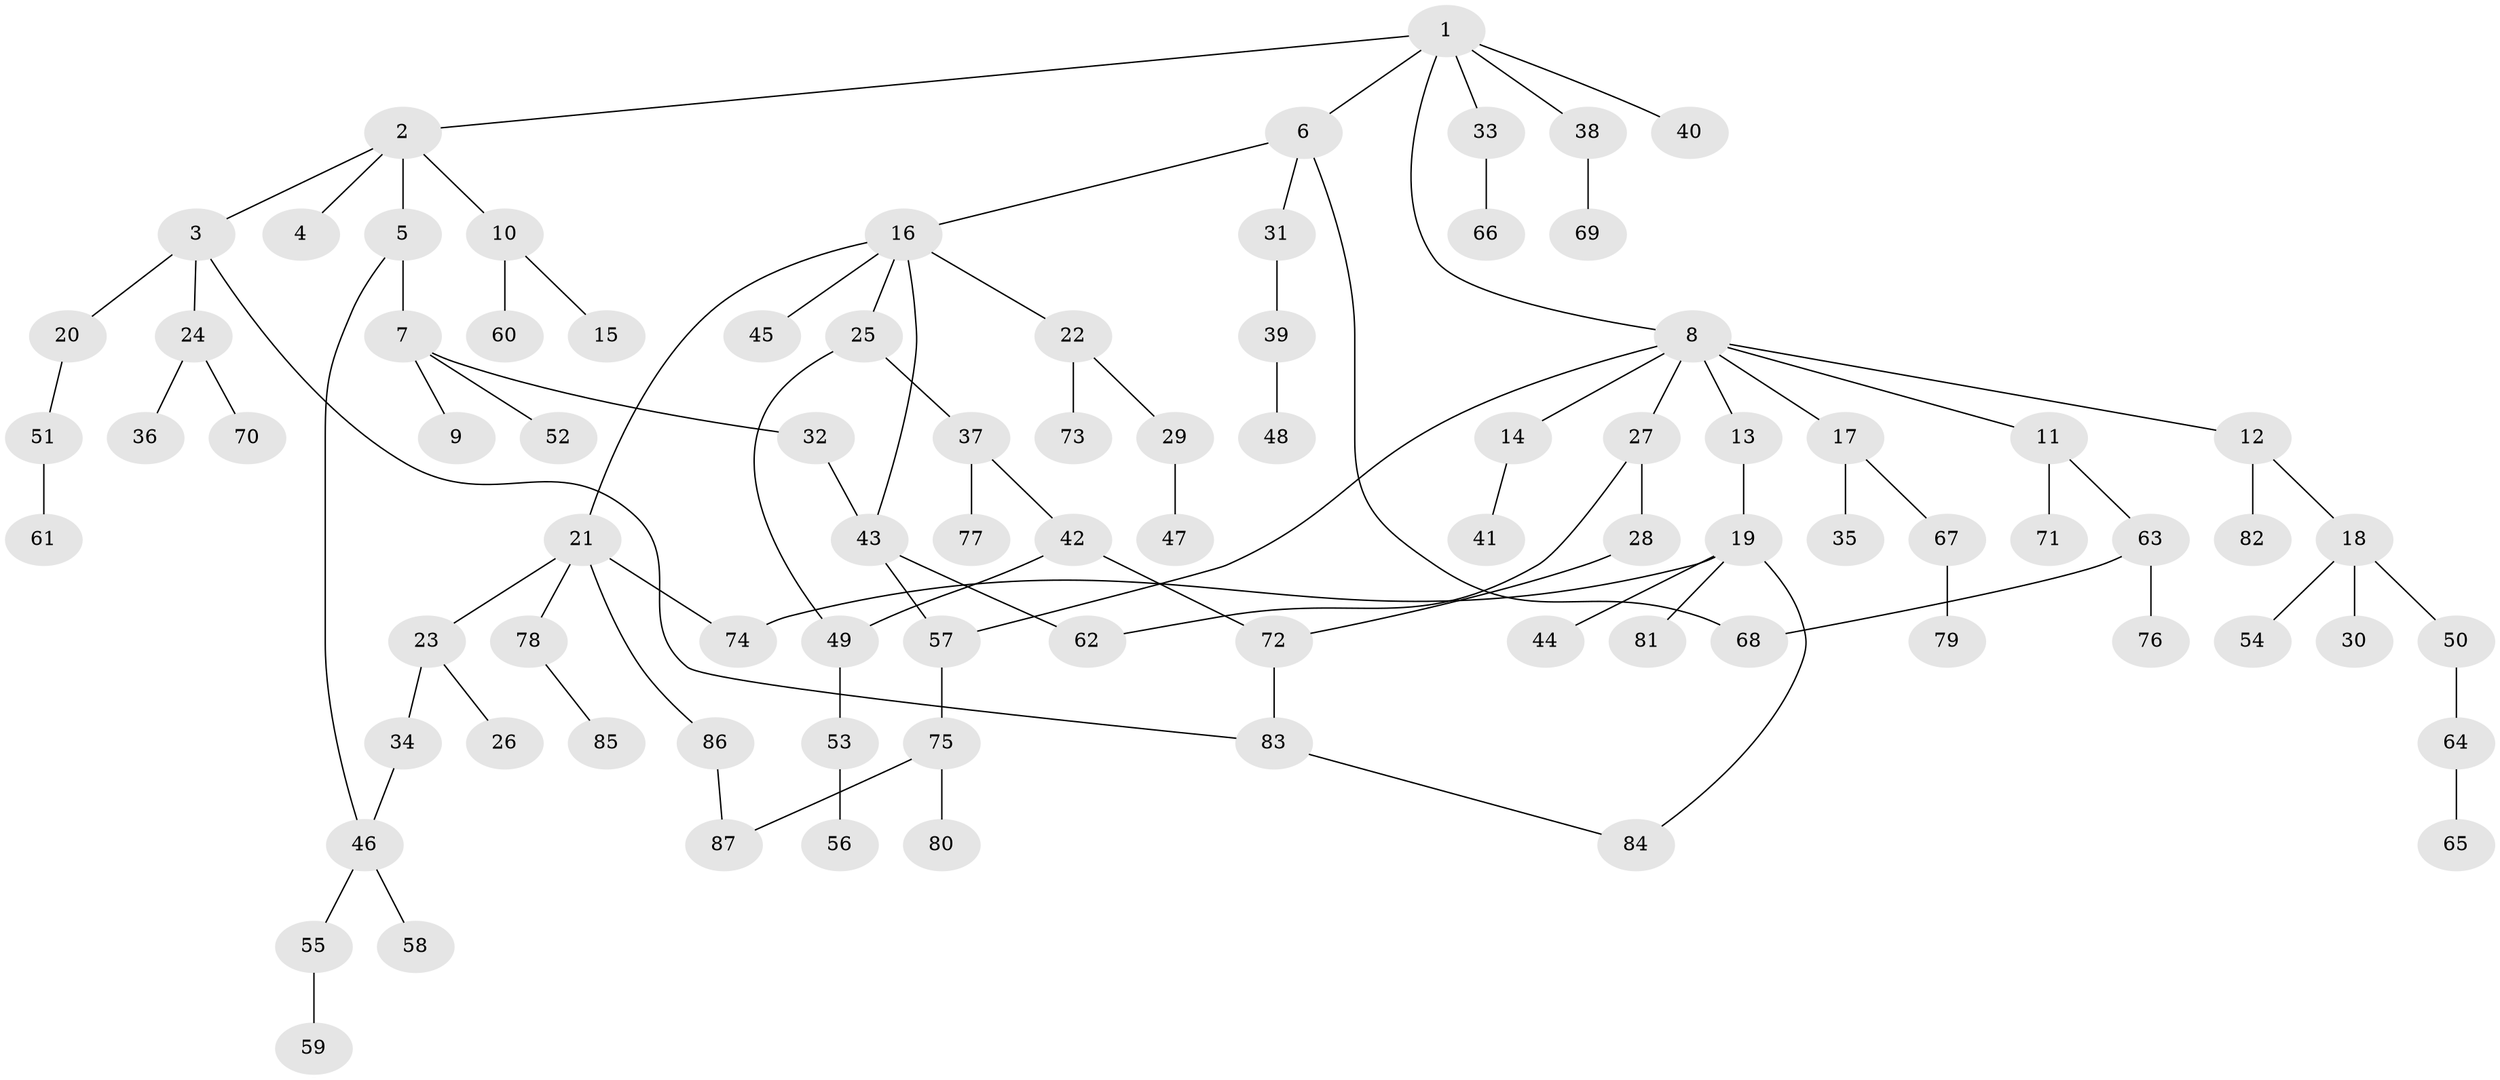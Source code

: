 // coarse degree distribution, {1: 0.5, 2: 0.3269230769230769, 10: 0.019230769230769232, 3: 0.09615384615384616, 4: 0.019230769230769232, 5: 0.019230769230769232, 18: 0.019230769230769232}
// Generated by graph-tools (version 1.1) at 2025/44/03/04/25 21:44:48]
// undirected, 87 vertices, 97 edges
graph export_dot {
graph [start="1"]
  node [color=gray90,style=filled];
  1;
  2;
  3;
  4;
  5;
  6;
  7;
  8;
  9;
  10;
  11;
  12;
  13;
  14;
  15;
  16;
  17;
  18;
  19;
  20;
  21;
  22;
  23;
  24;
  25;
  26;
  27;
  28;
  29;
  30;
  31;
  32;
  33;
  34;
  35;
  36;
  37;
  38;
  39;
  40;
  41;
  42;
  43;
  44;
  45;
  46;
  47;
  48;
  49;
  50;
  51;
  52;
  53;
  54;
  55;
  56;
  57;
  58;
  59;
  60;
  61;
  62;
  63;
  64;
  65;
  66;
  67;
  68;
  69;
  70;
  71;
  72;
  73;
  74;
  75;
  76;
  77;
  78;
  79;
  80;
  81;
  82;
  83;
  84;
  85;
  86;
  87;
  1 -- 2;
  1 -- 6;
  1 -- 8;
  1 -- 33;
  1 -- 38;
  1 -- 40;
  2 -- 3;
  2 -- 4;
  2 -- 5;
  2 -- 10;
  3 -- 20;
  3 -- 24;
  3 -- 83;
  5 -- 7;
  5 -- 46;
  6 -- 16;
  6 -- 31;
  6 -- 68;
  7 -- 9;
  7 -- 32;
  7 -- 52;
  8 -- 11;
  8 -- 12;
  8 -- 13;
  8 -- 14;
  8 -- 17;
  8 -- 27;
  8 -- 57;
  10 -- 15;
  10 -- 60;
  11 -- 63;
  11 -- 71;
  12 -- 18;
  12 -- 82;
  13 -- 19;
  14 -- 41;
  16 -- 21;
  16 -- 22;
  16 -- 25;
  16 -- 43;
  16 -- 45;
  17 -- 35;
  17 -- 67;
  18 -- 30;
  18 -- 50;
  18 -- 54;
  19 -- 44;
  19 -- 81;
  19 -- 84;
  19 -- 74;
  20 -- 51;
  21 -- 23;
  21 -- 74;
  21 -- 78;
  21 -- 86;
  22 -- 29;
  22 -- 73;
  23 -- 26;
  23 -- 34;
  24 -- 36;
  24 -- 70;
  25 -- 37;
  25 -- 49;
  27 -- 28;
  27 -- 62;
  28 -- 72;
  29 -- 47;
  31 -- 39;
  32 -- 43;
  33 -- 66;
  34 -- 46;
  37 -- 42;
  37 -- 77;
  38 -- 69;
  39 -- 48;
  42 -- 49;
  42 -- 72;
  43 -- 57;
  43 -- 62;
  46 -- 55;
  46 -- 58;
  49 -- 53;
  50 -- 64;
  51 -- 61;
  53 -- 56;
  55 -- 59;
  57 -- 75;
  63 -- 68;
  63 -- 76;
  64 -- 65;
  67 -- 79;
  72 -- 83;
  75 -- 80;
  75 -- 87;
  78 -- 85;
  83 -- 84;
  86 -- 87;
}
